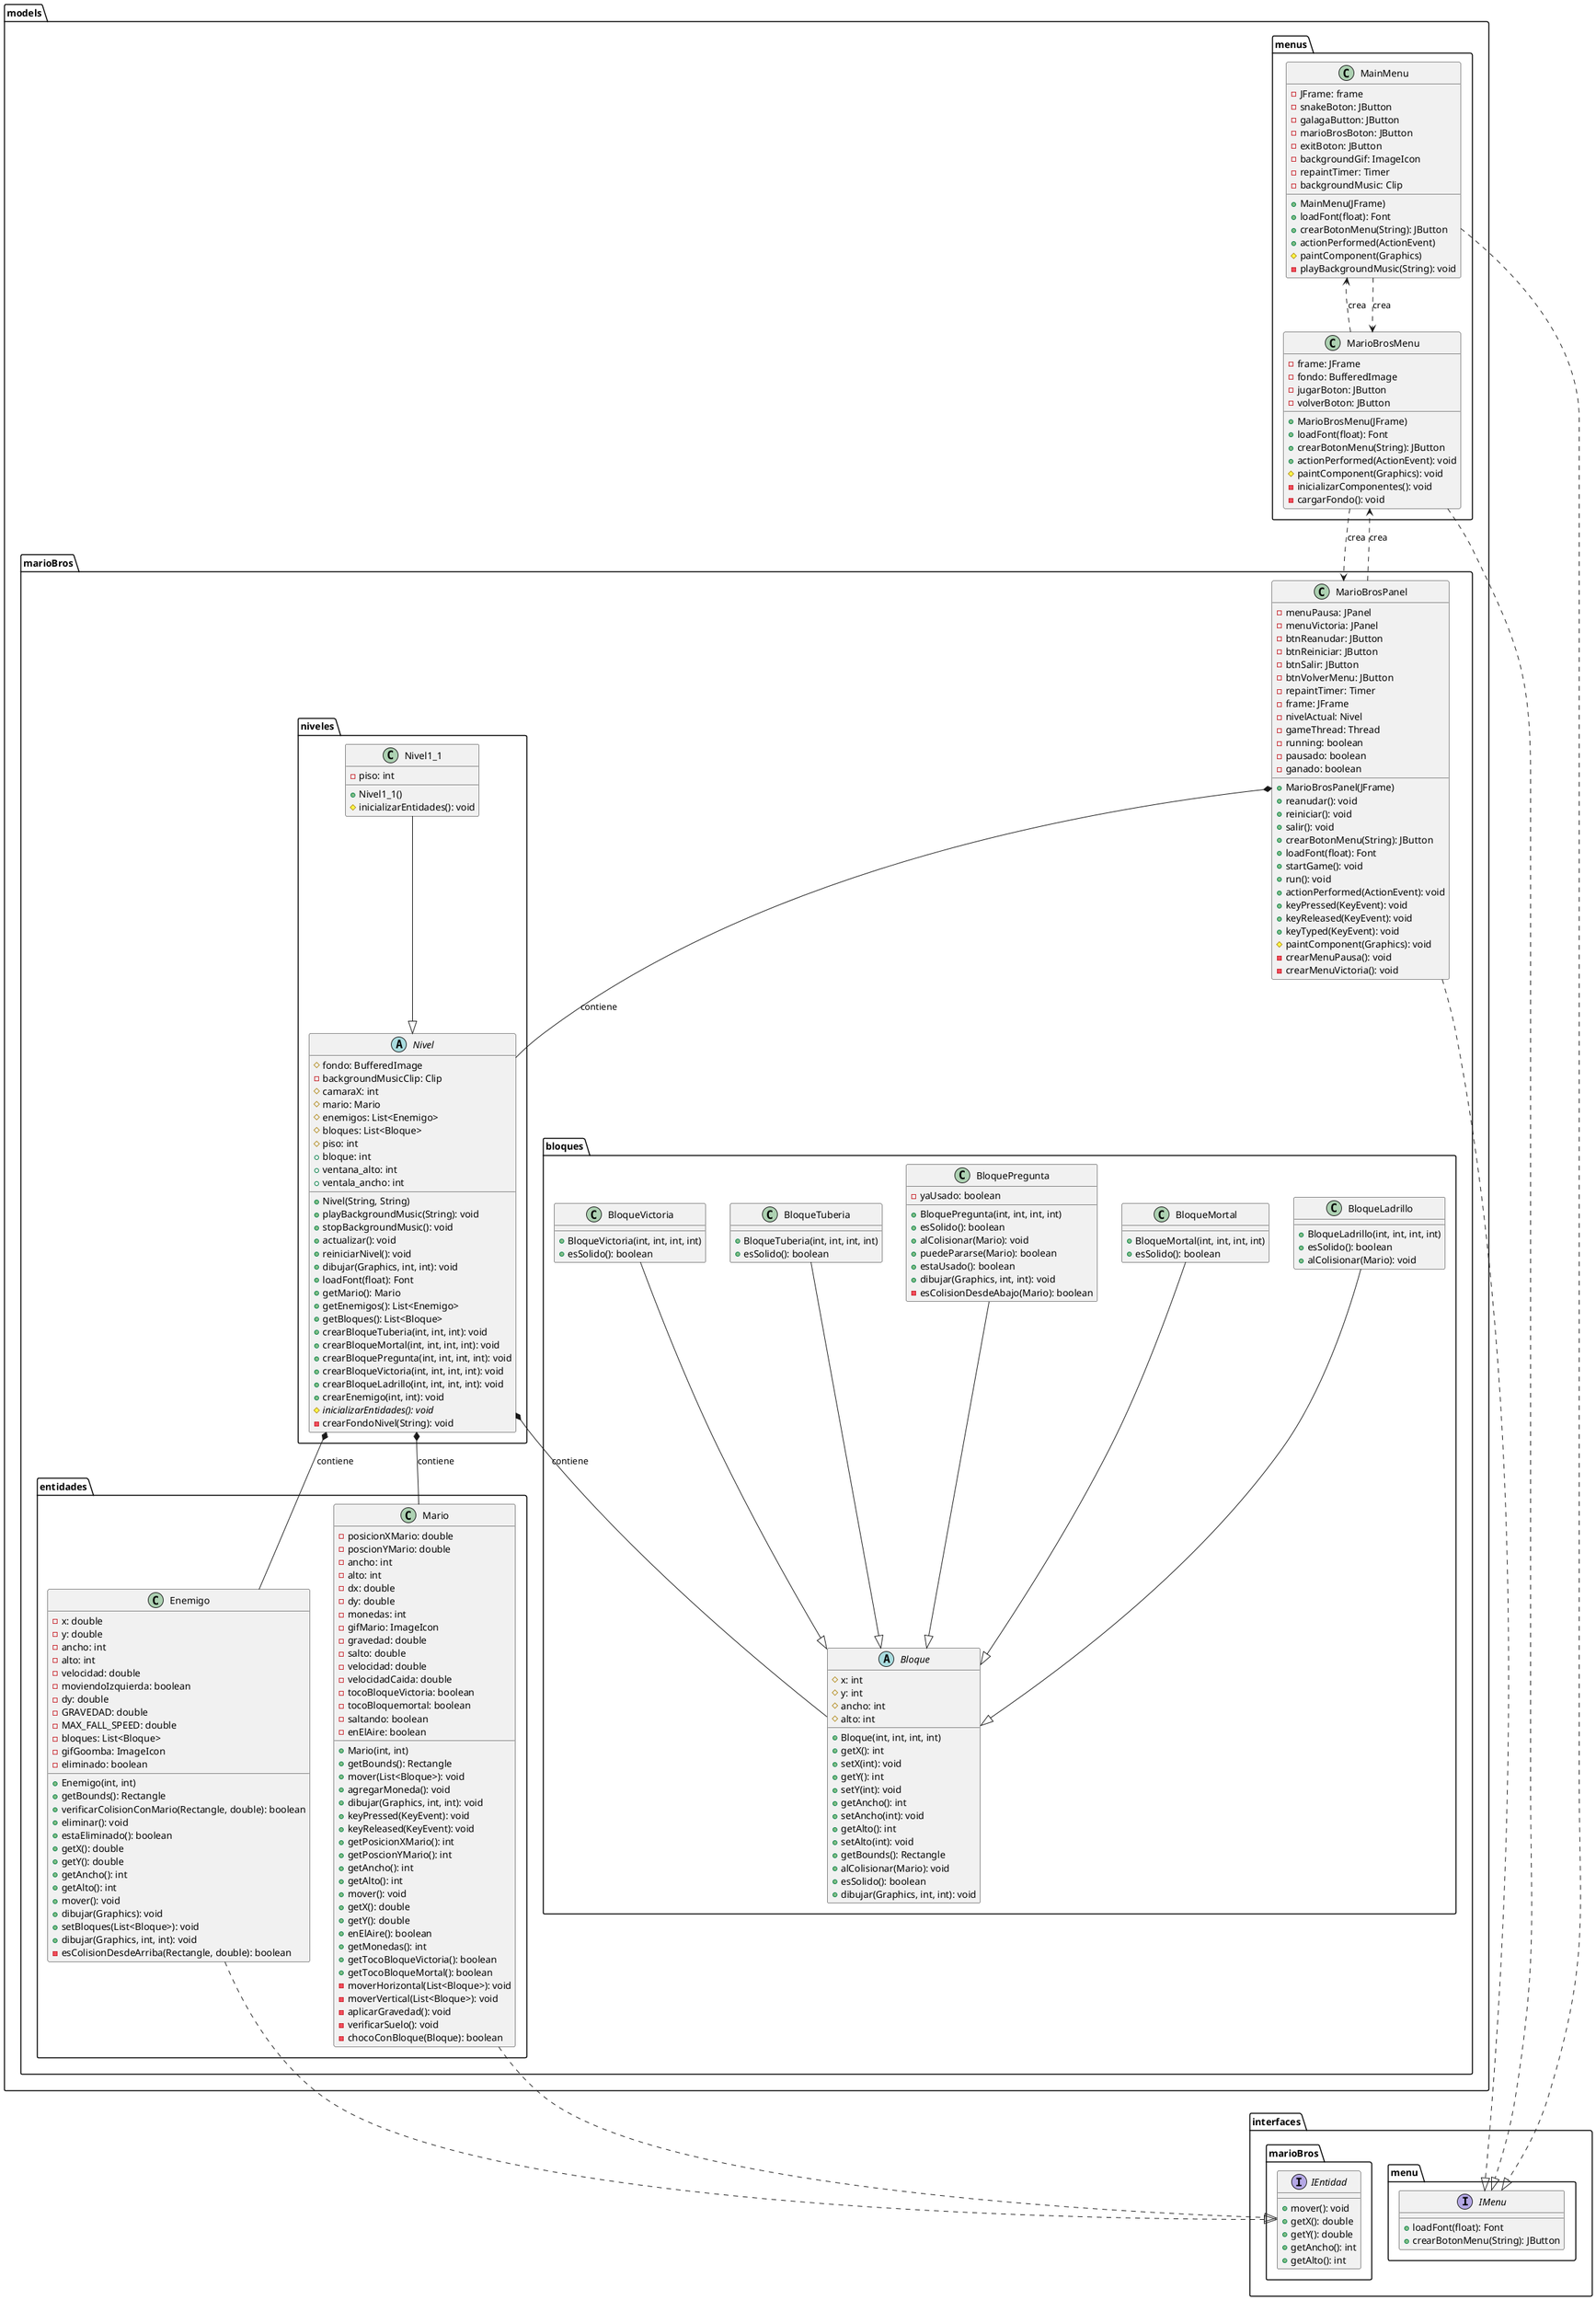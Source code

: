 @startuml "MarioBros Component Diagram"

' --- INTERFACES ---
package "interfaces.menu" {
    interface IMenu {
        + loadFont(float): Font
        + crearBotonMenu(String): JButton
    }
}

package "interfaces.marioBros" {
    interface IEntidad {
        + mover(): void
        + getX(): double
        + getY(): double
        + getAncho(): int
        + getAlto(): int
    }
}

' --- MODELS.MENUS DE MARIO BROS ---
package "models.menus" {
    class MainMenu {
        - JFrame: frame
        - snakeBoton: JButton
        - galagaButton: JButton
        - marioBrosBoton: JButton
        - exitBoton: JButton
        - backgroundGif: ImageIcon
        - repaintTimer: Timer
        - backgroundMusic: Clip

        + MainMenu(JFrame)
        + loadFont(float): Font
        + crearBotonMenu(String): JButton
        + actionPerformed(ActionEvent)
        # paintComponent(Graphics)
        - playBackgroundMusic(String): void
    }

    class MarioBrosMenu {
        - frame: JFrame
        - fondo: BufferedImage
        - jugarBoton: JButton
        - volverBoton: JButton

        + MarioBrosMenu(JFrame)
        + loadFont(float): Font
        + crearBotonMenu(String): JButton
        + actionPerformed(ActionEvent): void
        # paintComponent(Graphics): void
        - inicializarComponentes(): void
        - cargarFondo(): void
    }
}

' --- MODELS.MARIOBROS ---
package "models.marioBros" {
    class MarioBrosPanel {
        - menuPausa: JPanel
        - menuVictoria: JPanel
        - btnReanudar: JButton
        - btnReiniciar: JButton
        - btnSalir: JButton
        - btnVolverMenu: JButton
        - repaintTimer: Timer
        - frame: JFrame
        - nivelActual: Nivel
        - gameThread: Thread
        - running: boolean
        - pausado: boolean
        - ganado: boolean

        + MarioBrosPanel(JFrame)
        + reanudar(): void
        + reiniciar(): void
        + salir(): void
        + crearBotonMenu(String): JButton
        + loadFont(float): Font
        + startGame(): void
        + run(): void
        + actionPerformed(ActionEvent): void
        + keyPressed(KeyEvent): void
        + keyReleased(KeyEvent): void
        + keyTyped(KeyEvent): void
        # paintComponent(Graphics): void
        - crearMenuPausa(): void
        - crearMenuVictoria(): void
    }
}

' --- MODELS.MARIOBROS.NIVELES ---
package "models.marioBros.niveles" {
    abstract class Nivel {
        # fondo: BufferedImage
        - backgroundMusicClip: Clip
        # camaraX: int
        # mario: Mario
        # enemigos: List<Enemigo>
        # bloques: List<Bloque>
        # piso: int
        + bloque: int
        + ventana_alto: int
        + ventala_ancho: int

        + Nivel(String, String)
        + playBackgroundMusic(String): void
        + stopBackgroundMusic(): void
        + actualizar(): void
        + reiniciarNivel(): void
        + dibujar(Graphics, int, int): void
        + loadFont(float): Font
        + getMario(): Mario
        + getEnemigos(): List<Enemigo>
        + getBloques(): List<Bloque>
        + crearBloqueTuberia(int, int, int): void
        + crearBloqueMortal(int, int, int, int): void
        + crearBloquePregunta(int, int, int, int): void
        + crearBloqueVictoria(int, int, int, int): void
        + crearBloqueLadrillo(int, int, int, int): void
        + crearEnemigo(int, int): void
        # {abstract} inicializarEntidades(): void
        - crearFondoNivel(String): void
    }

    class Nivel1_1 {
        - piso: int

        + Nivel1_1()
        # inicializarEntidades(): void
    }
}

' --- MODELS.MARIOBROS.ENTIDADES ---
package "models.marioBros.entidades" {
    class Mario {
        - posicionXMario: double
        - poscionYMario: double
        - ancho: int
        - alto: int
        - dx: double
        - dy: double
        - monedas: int
        - gifMario: ImageIcon
        - gravedad: double
        - salto: double
        - velocidad: double
        - velocidadCaida: double
        - tocoBloqueVictoria: boolean
        - tocoBloquemortal: boolean
        - saltando: boolean
        - enElAire: boolean

        + Mario(int, int)
        + getBounds(): Rectangle
        + mover(List<Bloque>): void
        + agregarMoneda(): void
        + dibujar(Graphics, int, int): void
        + keyPressed(KeyEvent): void
        + keyReleased(KeyEvent): void
        + getPosicionXMario(): int
        + getPoscionYMario(): int
        + getAncho(): int
        + getAlto(): int
        + mover(): void
        + getX(): double
        + getY(): double
        + enElAire(): boolean
        + getMonedas(): int
        + getTocoBloqueVictoria(): boolean
        + getTocoBloqueMortal(): boolean
        - moverHorizontal(List<Bloque>): void
        - moverVertical(List<Bloque>): void
        - aplicarGravedad(): void
        - verificarSuelo(): void
        - chocoConBloque(Bloque): boolean
    }

    class Enemigo {
        - x: double
        - y: double
        - ancho: int
        - alto: int
        - velocidad: double
        - moviendoIzquierda: boolean
        - dy: double
        - GRAVEDAD: double
        - MAX_FALL_SPEED: double
        - bloques: List<Bloque>
        - gifGoomba: ImageIcon
        - eliminado: boolean

        + Enemigo(int, int)
        + getBounds(): Rectangle
        + verificarColisionConMario(Rectangle, double): boolean
        + eliminar(): void
        + estaEliminado(): boolean
        + getX(): double
        + getY(): double
        + getAncho(): int
        + getAlto(): int
        + mover(): void
        + dibujar(Graphics): void
        + setBloques(List<Bloque>): void
        + dibujar(Graphics, int, int): void
        - esColisionDesdeArriba(Rectangle, double): boolean
    }
}

' --- MODELS.MARIOBROS.BLOQUES ---
package "models.marioBros.bloques" {
    abstract class Bloque {
        # x: int
        # y: int
        # ancho: int
        # alto: int

        + Bloque(int, int, int, int)
        + getX(): int
        + setX(int): void
        + getY(): int
        + setY(int): void
        + getAncho(): int
        + setAncho(int): void
        + getAlto(): int
        + setAlto(int): void
        + getBounds(): Rectangle
        + alColisionar(Mario): void
        + esSolido(): boolean
        + dibujar(Graphics, int, int): void
    }

    class BloqueLadrillo {
        + BloqueLadrillo(int, int, int, int)
        + esSolido(): boolean
        + alColisionar(Mario): void
    }

    class BloqueMortal {
        + BloqueMortal(int, int, int, int)
        + esSolido(): boolean
    }

    class BloquePregunta {
        - yaUsado: boolean

        + BloquePregunta(int, int, int, int)
        + esSolido(): boolean
        + alColisionar(Mario): void
        + puedePararse(Mario): boolean
        + estaUsado(): boolean
        + dibujar(Graphics, int, int): void
        - esColisionDesdeAbajo(Mario): boolean
    }

    class BloqueTuberia {
        + BloqueTuberia(int, int, int, int)
        + esSolido(): boolean
    }

    class BloqueVictoria {
        + BloqueVictoria(int, int, int, int)
        + esSolido(): boolean
    }
}

' --- IMPLEMENTACIONES DE INTERFACES ---
MainMenu ..|> IMenu
MarioBrosMenu ..|> IMenu
MarioBrosPanel ..|> IMenu
Mario ..|> IEntidad
Enemigo ..|> IEntidad

' --- HERENCIAS ---
Nivel1_1 --|> Nivel

BloqueLadrillo --|> Bloque
BloqueMortal --|> Bloque
BloquePregunta --|> Bloque
BloqueTuberia --|> Bloque
BloqueVictoria --|> Bloque

' --- COMO SE CREAN LAS CLASES ---
MainMenu ..> MarioBrosMenu : crea
MarioBrosMenu ..> MainMenu : crea
MarioBrosMenu ..> MarioBrosPanel : crea
MarioBrosPanel ..> MarioBrosMenu : crea

' --- COMPOSICION ---
MarioBrosPanel *-- Nivel : contiene
Nivel *-- Mario : contiene
Nivel *-- Enemigo : contiene
Nivel *-- Bloque : contiene

@enduml